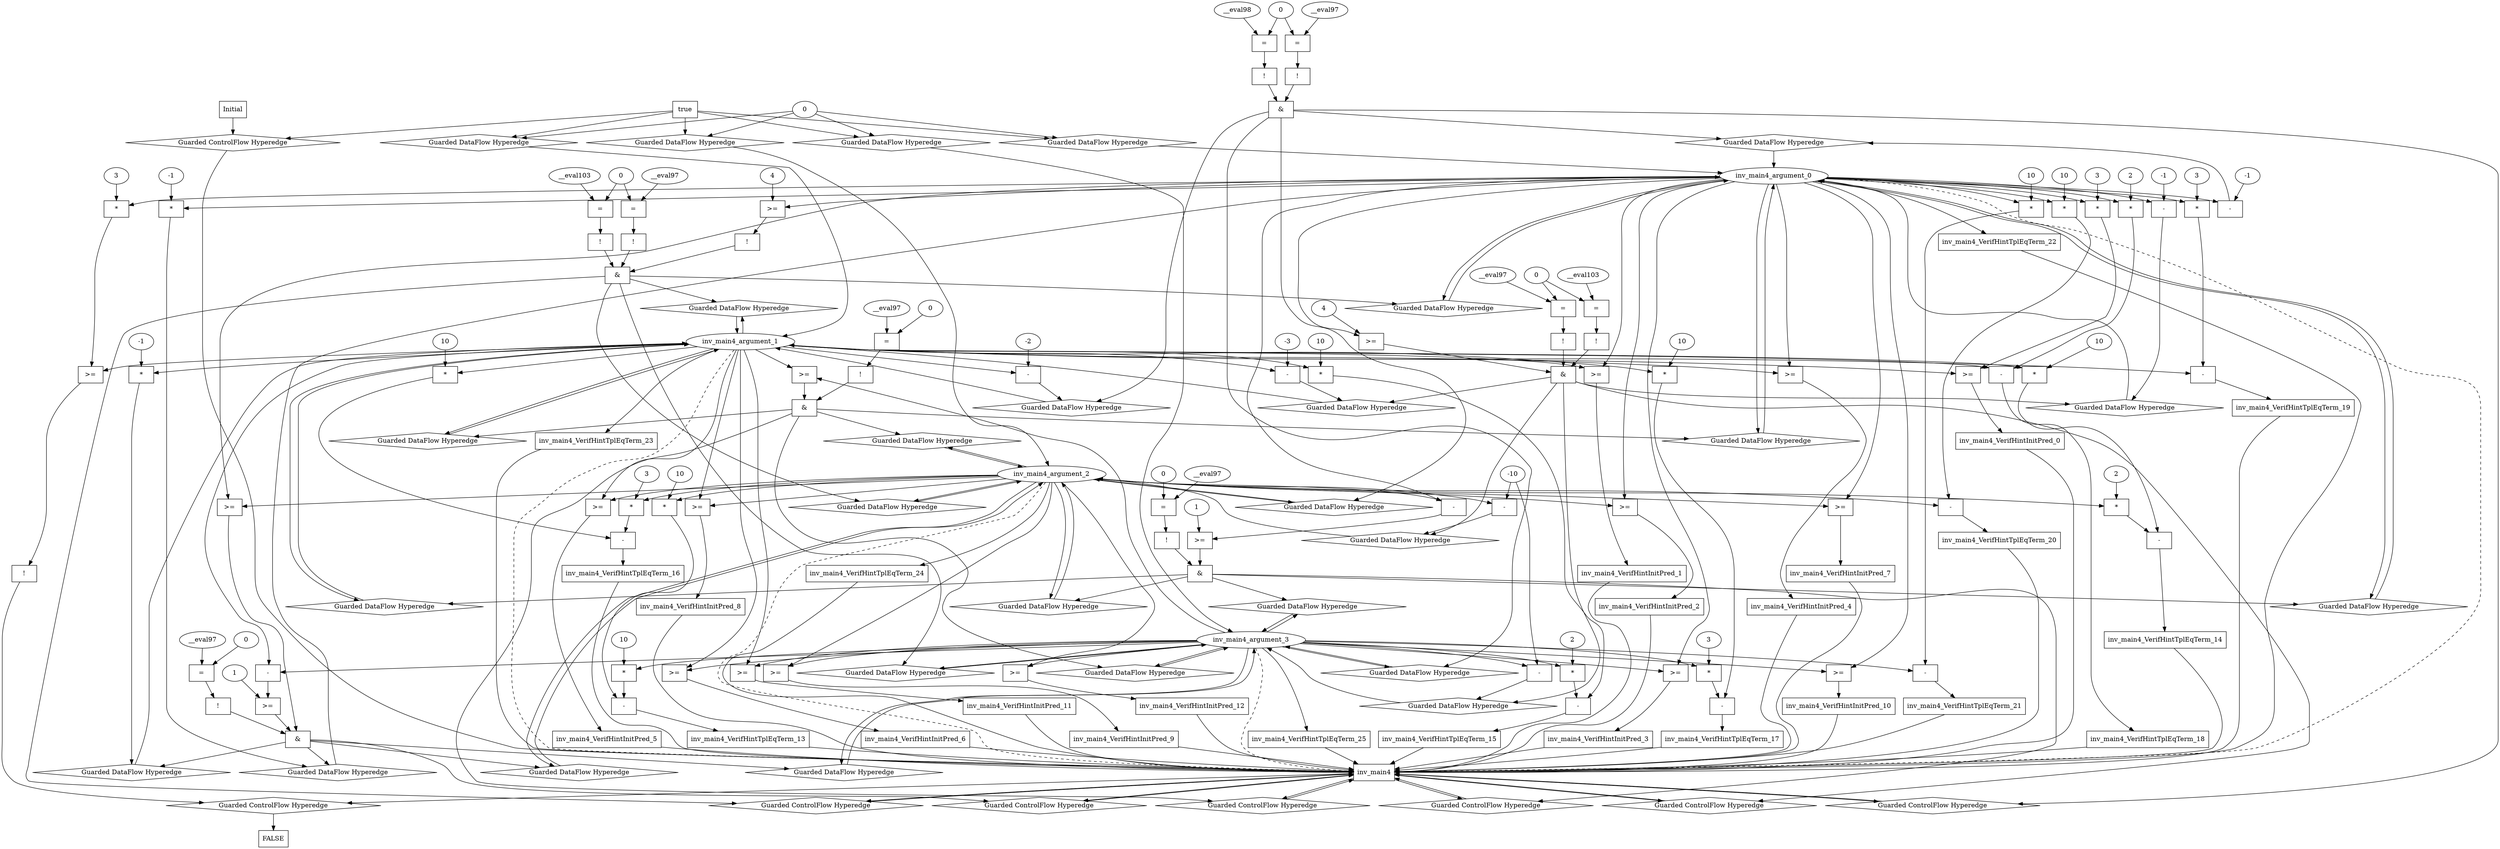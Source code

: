 digraph dag {
inv_main4 [label="inv_main4" shape="rect"];
FALSE [label="FALSE" shape="rect"];
Initial [label="Initial" shape="rect"];
ControlFowHyperEdge_0 [label="Guarded ControlFlow Hyperedge" shape="diamond"];
Initial -> ControlFowHyperEdge_0[label=""]
ControlFowHyperEdge_0 -> inv_main4[label=""]
ControlFowHyperEdge_1 [label="Guarded ControlFlow Hyperedge" shape="diamond"];
inv_main4 -> ControlFowHyperEdge_1[label=""]
ControlFowHyperEdge_1 -> inv_main4[label=""]
ControlFowHyperEdge_2 [label="Guarded ControlFlow Hyperedge" shape="diamond"];
inv_main4 -> ControlFowHyperEdge_2[label=""]
ControlFowHyperEdge_2 -> inv_main4[label=""]
ControlFowHyperEdge_3 [label="Guarded ControlFlow Hyperedge" shape="diamond"];
inv_main4 -> ControlFowHyperEdge_3[label=""]
ControlFowHyperEdge_3 -> inv_main4[label=""]
ControlFowHyperEdge_4 [label="Guarded ControlFlow Hyperedge" shape="diamond"];
inv_main4 -> ControlFowHyperEdge_4[label=""]
ControlFowHyperEdge_4 -> inv_main4[label=""]
ControlFowHyperEdge_5 [label="Guarded ControlFlow Hyperedge" shape="diamond"];
inv_main4 -> ControlFowHyperEdge_5[label=""]
ControlFowHyperEdge_5 -> inv_main4[label=""]
ControlFowHyperEdge_6 [label="Guarded ControlFlow Hyperedge" shape="diamond"];
inv_main4 -> ControlFowHyperEdge_6[label=""]
ControlFowHyperEdge_6 -> inv_main4[label=""]
ControlFowHyperEdge_7 [label="Guarded ControlFlow Hyperedge" shape="diamond"];
inv_main4 -> ControlFowHyperEdge_7[label=""]
ControlFowHyperEdge_7 -> FALSE[label=""]
inv_main4_argument_0 [label="inv_main4_argument_0" shape="oval"];
inv_main4_argument_0 -> inv_main4[label="" style="dashed"]
inv_main4_argument_1 [label="inv_main4_argument_1" shape="oval"];
inv_main4_argument_1 -> inv_main4[label="" style="dashed"]
inv_main4_argument_2 [label="inv_main4_argument_2" shape="oval"];
inv_main4_argument_2 -> inv_main4[label="" style="dashed"]
inv_main4_argument_3 [label="inv_main4_argument_3" shape="oval"];
inv_main4_argument_3 -> inv_main4[label="" style="dashed"]

true_0 [label="true" shape="rect"];
true_0->ControlFowHyperEdge_0 [label=""];
xxxinv_main4___Initial_0xxxdataFlow_0_node_0 [label="0"];

xxxinv_main4___Initial_0xxxdataFlow_0_node_0->DataFowHyperEdge_0_inv_main4_argument_0 [label=""];

xxxinv_main4___Initial_0xxxdataFlow_0_node_0->DataFowHyperEdge_0_inv_main4_argument_1 [label=""];

xxxinv_main4___Initial_0xxxdataFlow_0_node_0->DataFowHyperEdge_0_inv_main4_argument_2 [label=""];

xxxinv_main4___Initial_0xxxdataFlow_0_node_0->DataFowHyperEdge_0_inv_main4_argument_3 [label=""];
xxxinv_main4___inv_main4_1xxx_and [label="&" shape="rect"];
xxxinv_main4___inv_main4_1xxxguard_0_node_0 [label="!" shape="rect"];
xxxinv_main4___inv_main4_1xxxguard_0_node_1 [label="=" shape="rect"];
xxxinv_main4___inv_main4_1xxxguard_0_node_2 [label="__eval98"];
xxxinv_main4___inv_main4_1xxxguard_0_node_3 [label="0"];
xxxinv_main4___inv_main4_1xxxguard_0_node_1->xxxinv_main4___inv_main4_1xxxguard_0_node_0
xxxinv_main4___inv_main4_1xxxguard_0_node_2->xxxinv_main4___inv_main4_1xxxguard_0_node_1
xxxinv_main4___inv_main4_1xxxguard_0_node_3->xxxinv_main4___inv_main4_1xxxguard_0_node_1

xxxinv_main4___inv_main4_1xxxguard_0_node_0->xxxinv_main4___inv_main4_1xxx_and [label=""];
xxxinv_main4___inv_main4_1xxxguard1_node_0 [label="!" shape="rect"];
xxxinv_main4___inv_main4_1xxxguard1_node_1 [label="=" shape="rect"];
xxxinv_main4___inv_main4_1xxxguard1_node_2 [label="__eval97"];
xxxinv_main4___inv_main4_1xxxguard1_node_1->xxxinv_main4___inv_main4_1xxxguard1_node_0
xxxinv_main4___inv_main4_1xxxguard1_node_2->xxxinv_main4___inv_main4_1xxxguard1_node_1
xxxinv_main4___inv_main4_1xxxguard_0_node_3->xxxinv_main4___inv_main4_1xxxguard1_node_1

xxxinv_main4___inv_main4_1xxxguard1_node_0->xxxinv_main4___inv_main4_1xxx_and [label=""];
xxxinv_main4___inv_main4_1xxx_and->ControlFowHyperEdge_1 [label=""];
xxxinv_main4___inv_main4_1xxxdataFlow_0_node_0 [label="-" shape="rect"];
xxxinv_main4___inv_main4_1xxxdataFlow_0_node_2 [label="-1"];
inv_main4_argument_0->xxxinv_main4___inv_main4_1xxxdataFlow_0_node_0
xxxinv_main4___inv_main4_1xxxdataFlow_0_node_2->xxxinv_main4___inv_main4_1xxxdataFlow_0_node_0

xxxinv_main4___inv_main4_1xxxdataFlow_0_node_0->DataFowHyperEdge_1_inv_main4_argument_0 [label=""];
xxxinv_main4___inv_main4_1xxxdataFlow1_node_0 [label="-" shape="rect"];
xxxinv_main4___inv_main4_1xxxdataFlow1_node_2 [label="-2"];
inv_main4_argument_1->xxxinv_main4___inv_main4_1xxxdataFlow1_node_0
xxxinv_main4___inv_main4_1xxxdataFlow1_node_2->xxxinv_main4___inv_main4_1xxxdataFlow1_node_0

xxxinv_main4___inv_main4_1xxxdataFlow1_node_0->DataFowHyperEdge_1_inv_main4_argument_1 [label=""];
xxxinv_main4___inv_main4_2xxx_and [label="&" shape="rect"];
xxxinv_main4___inv_main4_2xxxguard_0_node_0 [label="!" shape="rect"];
xxxinv_main4___inv_main4_2xxxguard_0_node_1 [label=">=" shape="rect"];
xxxinv_main4___inv_main4_2xxxguard_0_node_3 [label="4"];
xxxinv_main4___inv_main4_2xxxguard_0_node_1->xxxinv_main4___inv_main4_2xxxguard_0_node_0
inv_main4_argument_0->xxxinv_main4___inv_main4_2xxxguard_0_node_1
xxxinv_main4___inv_main4_2xxxguard_0_node_3->xxxinv_main4___inv_main4_2xxxguard_0_node_1

xxxinv_main4___inv_main4_2xxxguard_0_node_0->xxxinv_main4___inv_main4_2xxx_and [label=""];
xxxinv_main4___inv_main4_2xxxguard1_node_0 [label="!" shape="rect"];
xxxinv_main4___inv_main4_2xxxguard1_node_1 [label="=" shape="rect"];
xxxinv_main4___inv_main4_2xxxguard1_node_2 [label="__eval103"];
xxxinv_main4___inv_main4_2xxxguard1_node_3 [label="0"];
xxxinv_main4___inv_main4_2xxxguard1_node_1->xxxinv_main4___inv_main4_2xxxguard1_node_0
xxxinv_main4___inv_main4_2xxxguard1_node_2->xxxinv_main4___inv_main4_2xxxguard1_node_1
xxxinv_main4___inv_main4_2xxxguard1_node_3->xxxinv_main4___inv_main4_2xxxguard1_node_1

xxxinv_main4___inv_main4_2xxxguard1_node_0->xxxinv_main4___inv_main4_2xxx_and [label=""];
xxxinv_main4___inv_main4_2xxxguard2_node_0 [label="!" shape="rect"];
xxxinv_main4___inv_main4_2xxxguard2_node_1 [label="=" shape="rect"];
xxxinv_main4___inv_main4_2xxxguard2_node_2 [label="__eval97"];
xxxinv_main4___inv_main4_2xxxguard2_node_1->xxxinv_main4___inv_main4_2xxxguard2_node_0
xxxinv_main4___inv_main4_2xxxguard2_node_2->xxxinv_main4___inv_main4_2xxxguard2_node_1
xxxinv_main4___inv_main4_2xxxguard1_node_3->xxxinv_main4___inv_main4_2xxxguard2_node_1

xxxinv_main4___inv_main4_2xxxguard2_node_0->xxxinv_main4___inv_main4_2xxx_and [label=""];
xxxinv_main4___inv_main4_2xxx_and->ControlFowHyperEdge_2 [label=""];
xxxinv_main4___inv_main4_3xxx_and [label="&" shape="rect"];
xxxinv_main4___inv_main4_3xxxguard_0_node_0 [label=">=" shape="rect"];
xxxinv_main4___inv_main4_3xxxguard_0_node_2 [label="4"];
inv_main4_argument_0->xxxinv_main4___inv_main4_3xxxguard_0_node_0
xxxinv_main4___inv_main4_3xxxguard_0_node_2->xxxinv_main4___inv_main4_3xxxguard_0_node_0

xxxinv_main4___inv_main4_3xxxguard_0_node_0->xxxinv_main4___inv_main4_3xxx_and [label=""];
xxxinv_main4___inv_main4_3xxxguard1_node_0 [label="!" shape="rect"];
xxxinv_main4___inv_main4_3xxxguard1_node_1 [label="=" shape="rect"];
xxxinv_main4___inv_main4_3xxxguard1_node_2 [label="__eval103"];
xxxinv_main4___inv_main4_3xxxguard1_node_3 [label="0"];
xxxinv_main4___inv_main4_3xxxguard1_node_1->xxxinv_main4___inv_main4_3xxxguard1_node_0
xxxinv_main4___inv_main4_3xxxguard1_node_2->xxxinv_main4___inv_main4_3xxxguard1_node_1
xxxinv_main4___inv_main4_3xxxguard1_node_3->xxxinv_main4___inv_main4_3xxxguard1_node_1

xxxinv_main4___inv_main4_3xxxguard1_node_0->xxxinv_main4___inv_main4_3xxx_and [label=""];
xxxinv_main4___inv_main4_3xxxguard2_node_0 [label="!" shape="rect"];
xxxinv_main4___inv_main4_3xxxguard2_node_1 [label="=" shape="rect"];
xxxinv_main4___inv_main4_3xxxguard2_node_2 [label="__eval97"];
xxxinv_main4___inv_main4_3xxxguard2_node_1->xxxinv_main4___inv_main4_3xxxguard2_node_0
xxxinv_main4___inv_main4_3xxxguard2_node_2->xxxinv_main4___inv_main4_3xxxguard2_node_1
xxxinv_main4___inv_main4_3xxxguard1_node_3->xxxinv_main4___inv_main4_3xxxguard2_node_1

xxxinv_main4___inv_main4_3xxxguard2_node_0->xxxinv_main4___inv_main4_3xxx_and [label=""];
xxxinv_main4___inv_main4_3xxx_and->ControlFowHyperEdge_3 [label=""];
xxxinv_main4___inv_main4_3xxxdataFlow_0_node_0 [label="-" shape="rect"];
xxxinv_main4___inv_main4_3xxxdataFlow_0_node_2 [label="-1"];
inv_main4_argument_0->xxxinv_main4___inv_main4_3xxxdataFlow_0_node_0
xxxinv_main4___inv_main4_3xxxdataFlow_0_node_2->xxxinv_main4___inv_main4_3xxxdataFlow_0_node_0

xxxinv_main4___inv_main4_3xxxdataFlow_0_node_0->DataFowHyperEdge_3_inv_main4_argument_0 [label=""];
xxxinv_main4___inv_main4_3xxxdataFlow1_node_0 [label="-" shape="rect"];
xxxinv_main4___inv_main4_3xxxdataFlow1_node_2 [label="-3"];
inv_main4_argument_1->xxxinv_main4___inv_main4_3xxxdataFlow1_node_0
xxxinv_main4___inv_main4_3xxxdataFlow1_node_2->xxxinv_main4___inv_main4_3xxxdataFlow1_node_0

xxxinv_main4___inv_main4_3xxxdataFlow1_node_0->DataFowHyperEdge_3_inv_main4_argument_1 [label=""];
xxxinv_main4___inv_main4_3xxxdataFlow2_node_0 [label="-" shape="rect"];
xxxinv_main4___inv_main4_3xxxdataFlow2_node_2 [label="-10"];
inv_main4_argument_2->xxxinv_main4___inv_main4_3xxxdataFlow2_node_0
xxxinv_main4___inv_main4_3xxxdataFlow2_node_2->xxxinv_main4___inv_main4_3xxxdataFlow2_node_0

xxxinv_main4___inv_main4_3xxxdataFlow2_node_0->DataFowHyperEdge_3_inv_main4_argument_2 [label=""];
xxxinv_main4___inv_main4_3xxxdataFlow3_node_0 [label="-" shape="rect"];
inv_main4_argument_3->xxxinv_main4___inv_main4_3xxxdataFlow3_node_0
xxxinv_main4___inv_main4_3xxxdataFlow2_node_2->xxxinv_main4___inv_main4_3xxxdataFlow3_node_0

xxxinv_main4___inv_main4_3xxxdataFlow3_node_0->DataFowHyperEdge_3_inv_main4_argument_3 [label=""];
xxxinv_main4___inv_main4_4xxx_and [label="&" shape="rect"];
xxxinv_main4___inv_main4_4xxxguard_0_node_0 [label="!" shape="rect"];
xxxinv_main4___inv_main4_4xxxguard_0_node_1 [label="=" shape="rect"];
xxxinv_main4___inv_main4_4xxxguard_0_node_2 [label="__eval97"];
xxxinv_main4___inv_main4_4xxxguard_0_node_3 [label="0"];
xxxinv_main4___inv_main4_4xxxguard_0_node_1->xxxinv_main4___inv_main4_4xxxguard_0_node_0
xxxinv_main4___inv_main4_4xxxguard_0_node_2->xxxinv_main4___inv_main4_4xxxguard_0_node_1
xxxinv_main4___inv_main4_4xxxguard_0_node_3->xxxinv_main4___inv_main4_4xxxguard_0_node_1

xxxinv_main4___inv_main4_4xxxguard_0_node_0->xxxinv_main4___inv_main4_4xxx_and [label=""];
xxxinv_main4___inv_main4_4xxxguard1_node_0 [label=">=" shape="rect"];
inv_main4_argument_1->xxxinv_main4___inv_main4_4xxxguard1_node_0
inv_main4_argument_3->xxxinv_main4___inv_main4_4xxxguard1_node_0

xxxinv_main4___inv_main4_4xxxguard1_node_0->xxxinv_main4___inv_main4_4xxx_and [label=""];
xxxinv_main4___inv_main4_4xxx_and->ControlFowHyperEdge_4 [label=""];
xxxinv_main4___inv_main4_5xxx_and [label="&" shape="rect"];
xxxinv_main4___inv_main4_5xxxguard_0_node_0 [label="!" shape="rect"];
xxxinv_main4___inv_main4_5xxxguard_0_node_1 [label="=" shape="rect"];
xxxinv_main4___inv_main4_5xxxguard_0_node_2 [label="__eval97"];
xxxinv_main4___inv_main4_5xxxguard_0_node_3 [label="0"];
xxxinv_main4___inv_main4_5xxxguard_0_node_1->xxxinv_main4___inv_main4_5xxxguard_0_node_0
xxxinv_main4___inv_main4_5xxxguard_0_node_2->xxxinv_main4___inv_main4_5xxxguard_0_node_1
xxxinv_main4___inv_main4_5xxxguard_0_node_3->xxxinv_main4___inv_main4_5xxxguard_0_node_1

xxxinv_main4___inv_main4_5xxxguard_0_node_0->xxxinv_main4___inv_main4_5xxx_and [label=""];
xxxinv_main4___inv_main4_5xxxguard1_node_0 [label=">=" shape="rect"];
xxxinv_main4___inv_main4_5xxxguard1_node_1 [label="-" shape="rect"];
xxxinv_main4___inv_main4_5xxxguard1_node_4 [label="1"];
xxxinv_main4___inv_main4_5xxxguard1_node_1->xxxinv_main4___inv_main4_5xxxguard1_node_0
xxxinv_main4___inv_main4_5xxxguard1_node_4->xxxinv_main4___inv_main4_5xxxguard1_node_0
inv_main4_argument_2->xxxinv_main4___inv_main4_5xxxguard1_node_1
inv_main4_argument_0->xxxinv_main4___inv_main4_5xxxguard1_node_1

xxxinv_main4___inv_main4_5xxxguard1_node_0->xxxinv_main4___inv_main4_5xxx_and [label=""];
xxxinv_main4___inv_main4_5xxx_and->ControlFowHyperEdge_5 [label=""];
xxxinv_main4___inv_main4_6xxx_and [label="&" shape="rect"];
xxxinv_main4___inv_main4_6xxxguard_0_node_0 [label=">=" shape="rect"];
inv_main4_argument_0->xxxinv_main4___inv_main4_6xxxguard_0_node_0
inv_main4_argument_2->xxxinv_main4___inv_main4_6xxxguard_0_node_0

xxxinv_main4___inv_main4_6xxxguard_0_node_0->xxxinv_main4___inv_main4_6xxx_and [label=""];
xxxinv_main4___inv_main4_6xxxguard1_node_0 [label=">=" shape="rect"];
xxxinv_main4___inv_main4_6xxxguard1_node_1 [label="-" shape="rect"];
xxxinv_main4___inv_main4_6xxxguard1_node_4 [label="1"];
xxxinv_main4___inv_main4_6xxxguard1_node_1->xxxinv_main4___inv_main4_6xxxguard1_node_0
xxxinv_main4___inv_main4_6xxxguard1_node_4->xxxinv_main4___inv_main4_6xxxguard1_node_0
inv_main4_argument_3->xxxinv_main4___inv_main4_6xxxguard1_node_1
inv_main4_argument_1->xxxinv_main4___inv_main4_6xxxguard1_node_1

xxxinv_main4___inv_main4_6xxxguard1_node_0->xxxinv_main4___inv_main4_6xxx_and [label=""];
xxxinv_main4___inv_main4_6xxxguard2_node_0 [label="!" shape="rect"];
xxxinv_main4___inv_main4_6xxxguard2_node_1 [label="=" shape="rect"];
xxxinv_main4___inv_main4_6xxxguard2_node_2 [label="__eval97"];
xxxinv_main4___inv_main4_6xxxguard2_node_3 [label="0"];
xxxinv_main4___inv_main4_6xxxguard2_node_1->xxxinv_main4___inv_main4_6xxxguard2_node_0
xxxinv_main4___inv_main4_6xxxguard2_node_2->xxxinv_main4___inv_main4_6xxxguard2_node_1
xxxinv_main4___inv_main4_6xxxguard2_node_3->xxxinv_main4___inv_main4_6xxxguard2_node_1

xxxinv_main4___inv_main4_6xxxguard2_node_0->xxxinv_main4___inv_main4_6xxx_and [label=""];
xxxinv_main4___inv_main4_6xxx_and->ControlFowHyperEdge_6 [label=""];
xxxinv_main4___inv_main4_6xxxdataFlow_0_node_0 [label="*" shape="rect"];
xxxinv_main4___inv_main4_6xxxdataFlow_0_node_1 [label="-1"];
xxxinv_main4___inv_main4_6xxxdataFlow_0_node_1->xxxinv_main4___inv_main4_6xxxdataFlow_0_node_0
inv_main4_argument_0->xxxinv_main4___inv_main4_6xxxdataFlow_0_node_0

xxxinv_main4___inv_main4_6xxxdataFlow_0_node_0->DataFowHyperEdge_6_inv_main4_argument_0 [label=""];
xxxinv_main4___inv_main4_6xxxdataFlow1_node_0 [label="*" shape="rect"];
xxxinv_main4___inv_main4_6xxxdataFlow1_node_1 [label="-1"];
xxxinv_main4___inv_main4_6xxxdataFlow1_node_1->xxxinv_main4___inv_main4_6xxxdataFlow1_node_0
inv_main4_argument_1->xxxinv_main4___inv_main4_6xxxdataFlow1_node_0

xxxinv_main4___inv_main4_6xxxdataFlow1_node_0->DataFowHyperEdge_6_inv_main4_argument_1 [label=""];
xxxFALSE___inv_main4_7xxxguard_0_node_0 [label="!" shape="rect"];
xxxFALSE___inv_main4_7xxxguard_0_node_1 [label=">=" shape="rect"];
xxxFALSE___inv_main4_7xxxguard_0_node_2 [label="*" shape="rect"];
xxxFALSE___inv_main4_7xxxguard_0_node_3 [label="3"];
xxxFALSE___inv_main4_7xxxguard_0_node_1->xxxFALSE___inv_main4_7xxxguard_0_node_0
xxxFALSE___inv_main4_7xxxguard_0_node_2->xxxFALSE___inv_main4_7xxxguard_0_node_1
inv_main4_argument_1->xxxFALSE___inv_main4_7xxxguard_0_node_1
xxxFALSE___inv_main4_7xxxguard_0_node_3->xxxFALSE___inv_main4_7xxxguard_0_node_2
inv_main4_argument_0->xxxFALSE___inv_main4_7xxxguard_0_node_2

xxxFALSE___inv_main4_7xxxguard_0_node_0->ControlFowHyperEdge_7 [label=""];
DataFowHyperEdge_0_inv_main4_argument_0 [label="Guarded DataFlow Hyperedge" shape="diamond"];
DataFowHyperEdge_0_inv_main4_argument_0 -> inv_main4_argument_0[label=""]
true_0->DataFowHyperEdge_0_inv_main4_argument_0 [label=""];
DataFowHyperEdge_0_inv_main4_argument_1 [label="Guarded DataFlow Hyperedge" shape="diamond"];
DataFowHyperEdge_0_inv_main4_argument_1 -> inv_main4_argument_1[label=""]
true_0->DataFowHyperEdge_0_inv_main4_argument_1 [label=""];
DataFowHyperEdge_0_inv_main4_argument_2 [label="Guarded DataFlow Hyperedge" shape="diamond"];
DataFowHyperEdge_0_inv_main4_argument_2 -> inv_main4_argument_2[label=""]
true_0->DataFowHyperEdge_0_inv_main4_argument_2 [label=""];
DataFowHyperEdge_0_inv_main4_argument_3 [label="Guarded DataFlow Hyperedge" shape="diamond"];
DataFowHyperEdge_0_inv_main4_argument_3 -> inv_main4_argument_3[label=""]
true_0->DataFowHyperEdge_0_inv_main4_argument_3 [label=""];
DataFowHyperEdge_1_inv_main4_argument_0 [label="Guarded DataFlow Hyperedge" shape="diamond"];
DataFowHyperEdge_1_inv_main4_argument_0 -> inv_main4_argument_0[label=""]
xxxinv_main4___inv_main4_1xxx_and -> DataFowHyperEdge_1_inv_main4_argument_0[label=""]
DataFowHyperEdge_1_inv_main4_argument_1 [label="Guarded DataFlow Hyperedge" shape="diamond"];
DataFowHyperEdge_1_inv_main4_argument_1 -> inv_main4_argument_1[label=""]
xxxinv_main4___inv_main4_1xxx_and -> DataFowHyperEdge_1_inv_main4_argument_1[label=""]
DataFowHyperEdge_1_inv_main4_argument_2 [label="Guarded DataFlow Hyperedge" shape="diamond"];
DataFowHyperEdge_1_inv_main4_argument_2 -> inv_main4_argument_2[label=""]
xxxinv_main4___inv_main4_1xxx_and -> DataFowHyperEdge_1_inv_main4_argument_2[label=""]
DataFowHyperEdge_1_inv_main4_argument_3 [label="Guarded DataFlow Hyperedge" shape="diamond"];
DataFowHyperEdge_1_inv_main4_argument_3 -> inv_main4_argument_3[label=""]
xxxinv_main4___inv_main4_1xxx_and -> DataFowHyperEdge_1_inv_main4_argument_3[label=""]
DataFowHyperEdge_2_inv_main4_argument_0 [label="Guarded DataFlow Hyperedge" shape="diamond"];
DataFowHyperEdge_2_inv_main4_argument_0 -> inv_main4_argument_0[label=""]
xxxinv_main4___inv_main4_2xxx_and -> DataFowHyperEdge_2_inv_main4_argument_0[label=""]
DataFowHyperEdge_2_inv_main4_argument_1 [label="Guarded DataFlow Hyperedge" shape="diamond"];
DataFowHyperEdge_2_inv_main4_argument_1 -> inv_main4_argument_1[label=""]
xxxinv_main4___inv_main4_2xxx_and -> DataFowHyperEdge_2_inv_main4_argument_1[label=""]
DataFowHyperEdge_2_inv_main4_argument_2 [label="Guarded DataFlow Hyperedge" shape="diamond"];
DataFowHyperEdge_2_inv_main4_argument_2 -> inv_main4_argument_2[label=""]
xxxinv_main4___inv_main4_2xxx_and -> DataFowHyperEdge_2_inv_main4_argument_2[label=""]
DataFowHyperEdge_2_inv_main4_argument_3 [label="Guarded DataFlow Hyperedge" shape="diamond"];
DataFowHyperEdge_2_inv_main4_argument_3 -> inv_main4_argument_3[label=""]
xxxinv_main4___inv_main4_2xxx_and -> DataFowHyperEdge_2_inv_main4_argument_3[label=""]
DataFowHyperEdge_3_inv_main4_argument_0 [label="Guarded DataFlow Hyperedge" shape="diamond"];
DataFowHyperEdge_3_inv_main4_argument_0 -> inv_main4_argument_0[label=""]
xxxinv_main4___inv_main4_3xxx_and -> DataFowHyperEdge_3_inv_main4_argument_0[label=""]
DataFowHyperEdge_3_inv_main4_argument_1 [label="Guarded DataFlow Hyperedge" shape="diamond"];
DataFowHyperEdge_3_inv_main4_argument_1 -> inv_main4_argument_1[label=""]
xxxinv_main4___inv_main4_3xxx_and -> DataFowHyperEdge_3_inv_main4_argument_1[label=""]
DataFowHyperEdge_3_inv_main4_argument_2 [label="Guarded DataFlow Hyperedge" shape="diamond"];
DataFowHyperEdge_3_inv_main4_argument_2 -> inv_main4_argument_2[label=""]
xxxinv_main4___inv_main4_3xxx_and -> DataFowHyperEdge_3_inv_main4_argument_2[label=""]
DataFowHyperEdge_3_inv_main4_argument_3 [label="Guarded DataFlow Hyperedge" shape="diamond"];
DataFowHyperEdge_3_inv_main4_argument_3 -> inv_main4_argument_3[label=""]
xxxinv_main4___inv_main4_3xxx_and -> DataFowHyperEdge_3_inv_main4_argument_3[label=""]
DataFowHyperEdge_4_inv_main4_argument_0 [label="Guarded DataFlow Hyperedge" shape="diamond"];
DataFowHyperEdge_4_inv_main4_argument_0 -> inv_main4_argument_0[label=""]
xxxinv_main4___inv_main4_4xxx_and -> DataFowHyperEdge_4_inv_main4_argument_0[label=""]
DataFowHyperEdge_4_inv_main4_argument_1 [label="Guarded DataFlow Hyperedge" shape="diamond"];
DataFowHyperEdge_4_inv_main4_argument_1 -> inv_main4_argument_1[label=""]
xxxinv_main4___inv_main4_4xxx_and -> DataFowHyperEdge_4_inv_main4_argument_1[label=""]
DataFowHyperEdge_4_inv_main4_argument_2 [label="Guarded DataFlow Hyperedge" shape="diamond"];
DataFowHyperEdge_4_inv_main4_argument_2 -> inv_main4_argument_2[label=""]
xxxinv_main4___inv_main4_4xxx_and -> DataFowHyperEdge_4_inv_main4_argument_2[label=""]
DataFowHyperEdge_4_inv_main4_argument_3 [label="Guarded DataFlow Hyperedge" shape="diamond"];
DataFowHyperEdge_4_inv_main4_argument_3 -> inv_main4_argument_3[label=""]
xxxinv_main4___inv_main4_4xxx_and -> DataFowHyperEdge_4_inv_main4_argument_3[label=""]
DataFowHyperEdge_5_inv_main4_argument_0 [label="Guarded DataFlow Hyperedge" shape="diamond"];
DataFowHyperEdge_5_inv_main4_argument_0 -> inv_main4_argument_0[label=""]
xxxinv_main4___inv_main4_5xxx_and -> DataFowHyperEdge_5_inv_main4_argument_0[label=""]
DataFowHyperEdge_5_inv_main4_argument_1 [label="Guarded DataFlow Hyperedge" shape="diamond"];
DataFowHyperEdge_5_inv_main4_argument_1 -> inv_main4_argument_1[label=""]
xxxinv_main4___inv_main4_5xxx_and -> DataFowHyperEdge_5_inv_main4_argument_1[label=""]
DataFowHyperEdge_5_inv_main4_argument_2 [label="Guarded DataFlow Hyperedge" shape="diamond"];
DataFowHyperEdge_5_inv_main4_argument_2 -> inv_main4_argument_2[label=""]
xxxinv_main4___inv_main4_5xxx_and -> DataFowHyperEdge_5_inv_main4_argument_2[label=""]
DataFowHyperEdge_5_inv_main4_argument_3 [label="Guarded DataFlow Hyperedge" shape="diamond"];
DataFowHyperEdge_5_inv_main4_argument_3 -> inv_main4_argument_3[label=""]
xxxinv_main4___inv_main4_5xxx_and -> DataFowHyperEdge_5_inv_main4_argument_3[label=""]
DataFowHyperEdge_6_inv_main4_argument_0 [label="Guarded DataFlow Hyperedge" shape="diamond"];
DataFowHyperEdge_6_inv_main4_argument_0 -> inv_main4_argument_0[label=""]
xxxinv_main4___inv_main4_6xxx_and -> DataFowHyperEdge_6_inv_main4_argument_0[label=""]
DataFowHyperEdge_6_inv_main4_argument_1 [label="Guarded DataFlow Hyperedge" shape="diamond"];
DataFowHyperEdge_6_inv_main4_argument_1 -> inv_main4_argument_1[label=""]
xxxinv_main4___inv_main4_6xxx_and -> DataFowHyperEdge_6_inv_main4_argument_1[label=""]
DataFowHyperEdge_6_inv_main4_argument_2 [label="Guarded DataFlow Hyperedge" shape="diamond"];
DataFowHyperEdge_6_inv_main4_argument_2 -> inv_main4_argument_2[label=""]
xxxinv_main4___inv_main4_6xxx_and -> DataFowHyperEdge_6_inv_main4_argument_2[label=""]
DataFowHyperEdge_6_inv_main4_argument_3 [label="Guarded DataFlow Hyperedge" shape="diamond"];
DataFowHyperEdge_6_inv_main4_argument_3 -> inv_main4_argument_3[label=""]
xxxinv_main4___inv_main4_6xxx_and -> DataFowHyperEdge_6_inv_main4_argument_3[label=""]
inv_main4_argument_2 -> DataFowHyperEdge_1_inv_main4_argument_2[label=""]
inv_main4_argument_3 -> DataFowHyperEdge_1_inv_main4_argument_3[label=""]
inv_main4_argument_0 -> DataFowHyperEdge_2_inv_main4_argument_0[label=""]
inv_main4_argument_1 -> DataFowHyperEdge_2_inv_main4_argument_1[label=""]
inv_main4_argument_2 -> DataFowHyperEdge_2_inv_main4_argument_2[label=""]
inv_main4_argument_3 -> DataFowHyperEdge_2_inv_main4_argument_3[label=""]
inv_main4_argument_0 -> DataFowHyperEdge_4_inv_main4_argument_0[label=""]
inv_main4_argument_1 -> DataFowHyperEdge_4_inv_main4_argument_1[label=""]
inv_main4_argument_2 -> DataFowHyperEdge_4_inv_main4_argument_2[label=""]
inv_main4_argument_3 -> DataFowHyperEdge_4_inv_main4_argument_3[label=""]
inv_main4_argument_0 -> DataFowHyperEdge_5_inv_main4_argument_0[label=""]
inv_main4_argument_1 -> DataFowHyperEdge_5_inv_main4_argument_1[label=""]
inv_main4_argument_2 -> DataFowHyperEdge_5_inv_main4_argument_2[label=""]
inv_main4_argument_3 -> DataFowHyperEdge_5_inv_main4_argument_3[label=""]
inv_main4_argument_2 -> DataFowHyperEdge_6_inv_main4_argument_2[label=""]
inv_main4_argument_3 -> DataFowHyperEdge_6_inv_main4_argument_3[label=""]




inv_main4_VerifHintInitPred_0 [label="inv_main4_VerifHintInitPred_0" shape="rect"];
inv_main4predicate_0_node_0 -> inv_main4_VerifHintInitPred_0[label="" ];
inv_main4_VerifHintInitPred_0 -> inv_main4[label="" ];
inv_main4predicate_0_node_0 [label=">=" shape="rect"];
inv_main4predicate_0_node_1 [label="*" shape="rect"];
inv_main4predicate_0_node_2 [label="3"];
inv_main4_argument_0 [label="inv_main4_argument_0"];
inv_main4_argument_1 [label="inv_main4_argument_1"];
inv_main4predicate_0_node_1->inv_main4predicate_0_node_0
inv_main4_argument_1->inv_main4predicate_0_node_0
inv_main4predicate_0_node_2->inv_main4predicate_0_node_1
inv_main4_argument_0->inv_main4predicate_0_node_1

inv_main4_VerifHintInitPred_1 [label="inv_main4_VerifHintInitPred_1" shape="rect"];
inv_main4predicate_1_node_0 -> inv_main4_VerifHintInitPred_1[label="" ];
inv_main4_VerifHintInitPred_1 -> inv_main4[label="" ];
inv_main4predicate_1_node_0 [label=">=" shape="rect"];
inv_main4_argument_0 [label="inv_main4_argument_0"];
inv_main4_argument_1 [label="inv_main4_argument_1"];
inv_main4_argument_1->inv_main4predicate_1_node_0
inv_main4_argument_0->inv_main4predicate_1_node_0

inv_main4_VerifHintInitPred_2 [label="inv_main4_VerifHintInitPred_2" shape="rect"];
inv_main4predicate_2_node_0 -> inv_main4_VerifHintInitPred_2[label="" ];
inv_main4_VerifHintInitPred_2 -> inv_main4[label="" ];
inv_main4predicate_2_node_0 [label=">=" shape="rect"];
inv_main4_argument_0 [label="inv_main4_argument_0"];
inv_main4_argument_2 [label="inv_main4_argument_2"];
inv_main4_argument_2->inv_main4predicate_2_node_0
inv_main4_argument_0->inv_main4predicate_2_node_0

inv_main4_VerifHintInitPred_3 [label="inv_main4_VerifHintInitPred_3" shape="rect"];
inv_main4predicate_3_node_0 -> inv_main4_VerifHintInitPred_3[label="" ];
inv_main4_VerifHintInitPred_3 -> inv_main4[label="" ];
inv_main4predicate_3_node_0 [label=">=" shape="rect"];
inv_main4_argument_0 [label="inv_main4_argument_0"];
inv_main4_argument_3 [label="inv_main4_argument_3"];
inv_main4_argument_3->inv_main4predicate_3_node_0
inv_main4_argument_0->inv_main4predicate_3_node_0

inv_main4_VerifHintInitPred_4 [label="inv_main4_VerifHintInitPred_4" shape="rect"];
inv_main4predicate_4_node_0 -> inv_main4_VerifHintInitPred_4[label="" ];
inv_main4_VerifHintInitPred_4 -> inv_main4[label="" ];
inv_main4predicate_4_node_0 [label=">=" shape="rect"];
inv_main4_argument_1 [label="inv_main4_argument_1"];
inv_main4_argument_0 [label="inv_main4_argument_0"];
inv_main4_argument_0->inv_main4predicate_4_node_0
inv_main4_argument_1->inv_main4predicate_4_node_0

inv_main4_VerifHintInitPred_5 [label="inv_main4_VerifHintInitPred_5" shape="rect"];
inv_main4predicate_5_node_0 -> inv_main4_VerifHintInitPred_5[label="" ];
inv_main4_VerifHintInitPred_5 -> inv_main4[label="" ];
inv_main4predicate_5_node_0 [label=">=" shape="rect"];
inv_main4_argument_1 [label="inv_main4_argument_1"];
inv_main4_argument_2 [label="inv_main4_argument_2"];
inv_main4_argument_2->inv_main4predicate_5_node_0
inv_main4_argument_1->inv_main4predicate_5_node_0

inv_main4_VerifHintInitPred_6 [label="inv_main4_VerifHintInitPred_6" shape="rect"];
inv_main4predicate_6_node_0 -> inv_main4_VerifHintInitPred_6[label="" ];
inv_main4_VerifHintInitPred_6 -> inv_main4[label="" ];
inv_main4predicate_6_node_0 [label=">=" shape="rect"];
inv_main4_argument_1 [label="inv_main4_argument_1"];
inv_main4_argument_3 [label="inv_main4_argument_3"];
inv_main4_argument_3->inv_main4predicate_6_node_0
inv_main4_argument_1->inv_main4predicate_6_node_0

inv_main4_VerifHintInitPred_7 [label="inv_main4_VerifHintInitPred_7" shape="rect"];
inv_main4predicate_7_node_0 -> inv_main4_VerifHintInitPred_7[label="" ];
inv_main4_VerifHintInitPred_7 -> inv_main4[label="" ];
inv_main4predicate_7_node_0 [label=">=" shape="rect"];
inv_main4_argument_2 [label="inv_main4_argument_2"];
inv_main4_argument_0 [label="inv_main4_argument_0"];
inv_main4_argument_0->inv_main4predicate_7_node_0
inv_main4_argument_2->inv_main4predicate_7_node_0

inv_main4_VerifHintInitPred_8 [label="inv_main4_VerifHintInitPred_8" shape="rect"];
inv_main4predicate_8_node_0 -> inv_main4_VerifHintInitPred_8[label="" ];
inv_main4_VerifHintInitPred_8 -> inv_main4[label="" ];
inv_main4predicate_8_node_0 [label=">=" shape="rect"];
inv_main4_argument_2 [label="inv_main4_argument_2"];
inv_main4_argument_1 [label="inv_main4_argument_1"];
inv_main4_argument_1->inv_main4predicate_8_node_0
inv_main4_argument_2->inv_main4predicate_8_node_0

inv_main4_VerifHintInitPred_9 [label="inv_main4_VerifHintInitPred_9" shape="rect"];
inv_main4predicate_9_node_0 -> inv_main4_VerifHintInitPred_9[label="" ];
inv_main4_VerifHintInitPred_9 -> inv_main4[label="" ];
inv_main4predicate_9_node_0 [label=">=" shape="rect"];
inv_main4_argument_2 [label="inv_main4_argument_2"];
inv_main4_argument_3 [label="inv_main4_argument_3"];
inv_main4_argument_3->inv_main4predicate_9_node_0
inv_main4_argument_2->inv_main4predicate_9_node_0

inv_main4_VerifHintInitPred_10 [label="inv_main4_VerifHintInitPred_10" shape="rect"];
inv_main4predicate_10_node_0 -> inv_main4_VerifHintInitPred_10[label="" ];
inv_main4_VerifHintInitPred_10 -> inv_main4[label="" ];
inv_main4predicate_10_node_0 [label=">=" shape="rect"];
inv_main4_argument_3 [label="inv_main4_argument_3"];
inv_main4_argument_0 [label="inv_main4_argument_0"];
inv_main4_argument_0->inv_main4predicate_10_node_0
inv_main4_argument_3->inv_main4predicate_10_node_0

inv_main4_VerifHintInitPred_11 [label="inv_main4_VerifHintInitPred_11" shape="rect"];
inv_main4predicate_11_node_0 -> inv_main4_VerifHintInitPred_11[label="" ];
inv_main4_VerifHintInitPred_11 -> inv_main4[label="" ];
inv_main4predicate_11_node_0 [label=">=" shape="rect"];
inv_main4_argument_3 [label="inv_main4_argument_3"];
inv_main4_argument_1 [label="inv_main4_argument_1"];
inv_main4_argument_1->inv_main4predicate_11_node_0
inv_main4_argument_3->inv_main4predicate_11_node_0

inv_main4_VerifHintInitPred_12 [label="inv_main4_VerifHintInitPred_12" shape="rect"];
inv_main4predicate_12_node_0 -> inv_main4_VerifHintInitPred_12[label="" ];
inv_main4_VerifHintInitPred_12 -> inv_main4[label="" ];
inv_main4predicate_12_node_0 [label=">=" shape="rect"];
inv_main4_argument_3 [label="inv_main4_argument_3"];
inv_main4_argument_2 [label="inv_main4_argument_2"];
inv_main4_argument_2->inv_main4predicate_12_node_0
inv_main4_argument_3->inv_main4predicate_12_node_0

inv_main4_VerifHintTplEqTerm_13 [label="inv_main4_VerifHintTplEqTerm_13" shape="rect"];
inv_main4predicate_13_node_0 -> inv_main4_VerifHintTplEqTerm_13[label="" ];
inv_main4_VerifHintTplEqTerm_13 -> inv_main4[label="" ];
inv_main4predicate_13_node_0 [label="-" shape="rect"];
inv_main4predicate_13_node_1 [label="*" shape="rect"];
inv_main4predicate_13_node_2 [label="10"];
inv_main4_argument_3 [label="inv_main4_argument_3"];
inv_main4predicate_13_node_4 [label="*" shape="rect"];
inv_main4predicate_13_node_5 [label="10"];
inv_main4_argument_2 [label="inv_main4_argument_2"];
inv_main4predicate_13_node_1->inv_main4predicate_13_node_0
inv_main4predicate_13_node_4->inv_main4predicate_13_node_0
inv_main4predicate_13_node_2->inv_main4predicate_13_node_1
inv_main4_argument_3->inv_main4predicate_13_node_1
inv_main4_argument_2->inv_main4predicate_13_node_4
inv_main4predicate_13_node_5->inv_main4predicate_13_node_4

inv_main4_VerifHintTplEqTerm_14 [label="inv_main4_VerifHintTplEqTerm_14" shape="rect"];
inv_main4predicate_14_node_0 -> inv_main4_VerifHintTplEqTerm_14[label="" ];
inv_main4_VerifHintTplEqTerm_14 -> inv_main4[label="" ];
inv_main4predicate_14_node_0 [label="-" shape="rect"];
inv_main4predicate_14_node_1 [label="*" shape="rect"];
inv_main4predicate_14_node_2 [label="2"];
inv_main4_argument_2 [label="inv_main4_argument_2"];
inv_main4predicate_14_node_4 [label="*" shape="rect"];
inv_main4predicate_14_node_5 [label="10"];
inv_main4_argument_1 [label="inv_main4_argument_1"];
inv_main4predicate_14_node_1->inv_main4predicate_14_node_0
inv_main4predicate_14_node_4->inv_main4predicate_14_node_0
inv_main4predicate_14_node_2->inv_main4predicate_14_node_1
inv_main4_argument_2->inv_main4predicate_14_node_1
inv_main4_argument_1->inv_main4predicate_14_node_4
inv_main4predicate_14_node_5->inv_main4predicate_14_node_4

inv_main4_VerifHintTplEqTerm_15 [label="inv_main4_VerifHintTplEqTerm_15" shape="rect"];
inv_main4predicate_15_node_0 -> inv_main4_VerifHintTplEqTerm_15[label="" ];
inv_main4_VerifHintTplEqTerm_15 -> inv_main4[label="" ];
inv_main4predicate_15_node_0 [label="-" shape="rect"];
inv_main4predicate_15_node_1 [label="*" shape="rect"];
inv_main4predicate_15_node_2 [label="2"];
inv_main4_argument_3 [label="inv_main4_argument_3"];
inv_main4predicate_15_node_4 [label="*" shape="rect"];
inv_main4predicate_15_node_5 [label="10"];
inv_main4_argument_1 [label="inv_main4_argument_1"];
inv_main4predicate_15_node_1->inv_main4predicate_15_node_0
inv_main4predicate_15_node_4->inv_main4predicate_15_node_0
inv_main4predicate_15_node_2->inv_main4predicate_15_node_1
inv_main4_argument_3->inv_main4predicate_15_node_1
inv_main4_argument_1->inv_main4predicate_15_node_4
inv_main4predicate_15_node_5->inv_main4predicate_15_node_4

inv_main4_VerifHintTplEqTerm_16 [label="inv_main4_VerifHintTplEqTerm_16" shape="rect"];
inv_main4predicate_16_node_0 -> inv_main4_VerifHintTplEqTerm_16[label="" ];
inv_main4_VerifHintTplEqTerm_16 -> inv_main4[label="" ];
inv_main4predicate_16_node_0 [label="-" shape="rect"];
inv_main4predicate_16_node_1 [label="*" shape="rect"];
inv_main4predicate_16_node_2 [label="3"];
inv_main4_argument_2 [label="inv_main4_argument_2"];
inv_main4predicate_16_node_4 [label="*" shape="rect"];
inv_main4predicate_16_node_5 [label="10"];
inv_main4_argument_1 [label="inv_main4_argument_1"];
inv_main4predicate_16_node_1->inv_main4predicate_16_node_0
inv_main4predicate_16_node_4->inv_main4predicate_16_node_0
inv_main4predicate_16_node_2->inv_main4predicate_16_node_1
inv_main4_argument_2->inv_main4predicate_16_node_1
inv_main4_argument_1->inv_main4predicate_16_node_4
inv_main4predicate_16_node_5->inv_main4predicate_16_node_4

inv_main4_VerifHintTplEqTerm_17 [label="inv_main4_VerifHintTplEqTerm_17" shape="rect"];
inv_main4predicate_17_node_0 -> inv_main4_VerifHintTplEqTerm_17[label="" ];
inv_main4_VerifHintTplEqTerm_17 -> inv_main4[label="" ];
inv_main4predicate_17_node_0 [label="-" shape="rect"];
inv_main4predicate_17_node_1 [label="*" shape="rect"];
inv_main4predicate_17_node_2 [label="3"];
inv_main4_argument_3 [label="inv_main4_argument_3"];
inv_main4predicate_17_node_4 [label="*" shape="rect"];
inv_main4predicate_17_node_5 [label="10"];
inv_main4_argument_1 [label="inv_main4_argument_1"];
inv_main4predicate_17_node_1->inv_main4predicate_17_node_0
inv_main4predicate_17_node_4->inv_main4predicate_17_node_0
inv_main4predicate_17_node_2->inv_main4predicate_17_node_1
inv_main4_argument_3->inv_main4predicate_17_node_1
inv_main4_argument_1->inv_main4predicate_17_node_4
inv_main4predicate_17_node_5->inv_main4predicate_17_node_4

inv_main4_VerifHintTplEqTerm_18 [label="inv_main4_VerifHintTplEqTerm_18" shape="rect"];
inv_main4predicate_18_node_0 -> inv_main4_VerifHintTplEqTerm_18[label="" ];
inv_main4_VerifHintTplEqTerm_18 -> inv_main4[label="" ];
inv_main4predicate_18_node_0 [label="-" shape="rect"];
inv_main4_argument_1 [label="inv_main4_argument_1"];
inv_main4predicate_18_node_2 [label="*" shape="rect"];
inv_main4predicate_18_node_3 [label="2"];
inv_main4_argument_0 [label="inv_main4_argument_0"];
inv_main4predicate_18_node_2->inv_main4predicate_18_node_0
inv_main4_argument_1->inv_main4predicate_18_node_0
inv_main4predicate_18_node_3->inv_main4predicate_18_node_2
inv_main4_argument_0->inv_main4predicate_18_node_2

inv_main4_VerifHintTplEqTerm_19 [label="inv_main4_VerifHintTplEqTerm_19" shape="rect"];
inv_main4predicate_19_node_0 -> inv_main4_VerifHintTplEqTerm_19[label="" ];
inv_main4_VerifHintTplEqTerm_19 -> inv_main4[label="" ];
inv_main4predicate_19_node_0 [label="-" shape="rect"];
inv_main4_argument_1 [label="inv_main4_argument_1"];
inv_main4predicate_19_node_2 [label="*" shape="rect"];
inv_main4predicate_19_node_3 [label="3"];
inv_main4_argument_0 [label="inv_main4_argument_0"];
inv_main4predicate_19_node_2->inv_main4predicate_19_node_0
inv_main4_argument_1->inv_main4predicate_19_node_0
inv_main4predicate_19_node_3->inv_main4predicate_19_node_2
inv_main4_argument_0->inv_main4predicate_19_node_2

inv_main4_VerifHintTplEqTerm_20 [label="inv_main4_VerifHintTplEqTerm_20" shape="rect"];
inv_main4predicate_20_node_0 -> inv_main4_VerifHintTplEqTerm_20[label="" ];
inv_main4_VerifHintTplEqTerm_20 -> inv_main4[label="" ];
inv_main4predicate_20_node_0 [label="-" shape="rect"];
inv_main4_argument_2 [label="inv_main4_argument_2"];
inv_main4predicate_20_node_2 [label="*" shape="rect"];
inv_main4predicate_20_node_3 [label="10"];
inv_main4_argument_0 [label="inv_main4_argument_0"];
inv_main4predicate_20_node_2->inv_main4predicate_20_node_0
inv_main4_argument_2->inv_main4predicate_20_node_0
inv_main4predicate_20_node_3->inv_main4predicate_20_node_2
inv_main4_argument_0->inv_main4predicate_20_node_2

inv_main4_VerifHintTplEqTerm_21 [label="inv_main4_VerifHintTplEqTerm_21" shape="rect"];
inv_main4predicate_21_node_0 -> inv_main4_VerifHintTplEqTerm_21[label="" ];
inv_main4_VerifHintTplEqTerm_21 -> inv_main4[label="" ];
inv_main4predicate_21_node_0 [label="-" shape="rect"];
inv_main4_argument_3 [label="inv_main4_argument_3"];
inv_main4predicate_21_node_2 [label="*" shape="rect"];
inv_main4predicate_21_node_3 [label="10"];
inv_main4_argument_0 [label="inv_main4_argument_0"];
inv_main4predicate_21_node_2->inv_main4predicate_21_node_0
inv_main4_argument_3->inv_main4predicate_21_node_0
inv_main4predicate_21_node_3->inv_main4predicate_21_node_2
inv_main4_argument_0->inv_main4predicate_21_node_2

inv_main4_VerifHintTplEqTerm_22 [label="inv_main4_VerifHintTplEqTerm_22" shape="rect"];
inv_main4_argument_0 -> inv_main4_VerifHintTplEqTerm_22[label="" ];
inv_main4_VerifHintTplEqTerm_22 -> inv_main4[label="" ];
inv_main4_argument_0 [label="inv_main4_argument_0"];

inv_main4_VerifHintTplEqTerm_23 [label="inv_main4_VerifHintTplEqTerm_23" shape="rect"];
inv_main4_argument_1 -> inv_main4_VerifHintTplEqTerm_23[label="" ];
inv_main4_VerifHintTplEqTerm_23 -> inv_main4[label="" ];
inv_main4_argument_1 [label="inv_main4_argument_1"];

inv_main4_VerifHintTplEqTerm_24 [label="inv_main4_VerifHintTplEqTerm_24" shape="rect"];
inv_main4_argument_2 -> inv_main4_VerifHintTplEqTerm_24[label="" ];
inv_main4_VerifHintTplEqTerm_24 -> inv_main4[label="" ];
inv_main4_argument_2 [label="inv_main4_argument_2"];

inv_main4_VerifHintTplEqTerm_25 [label="inv_main4_VerifHintTplEqTerm_25" shape="rect"];
inv_main4_argument_3 -> inv_main4_VerifHintTplEqTerm_25[label="" ];
inv_main4_VerifHintTplEqTerm_25 -> inv_main4[label="" ];
inv_main4_argument_3 [label="inv_main4_argument_3"];

}
